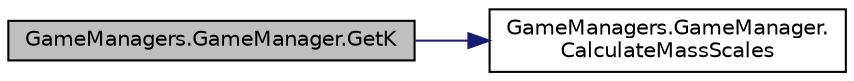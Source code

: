 digraph "GameManagers.GameManager.GetK"
{
 // INTERACTIVE_SVG=YES
 // LATEX_PDF_SIZE
  edge [fontname="Helvetica",fontsize="10",labelfontname="Helvetica",labelfontsize="10"];
  node [fontname="Helvetica",fontsize="10",shape=record];
  rankdir="LR";
  Node1 [label="GameManagers.GameManager.GetK",height=0.2,width=0.4,color="black", fillcolor="grey75", style="filled", fontcolor="black",tooltip="获取缩放系数"];
  Node1 -> Node2 [color="midnightblue",fontsize="10",style="solid",fontname="Helvetica"];
  Node2 [label="GameManagers.GameManager.\lCalculateMassScales",height=0.2,width=0.4,color="black", fillcolor="white", style="filled",URL="$class_game_managers_1_1_game_manager.html#ab809f66044771ece537c01978381610f",tooltip="计算质量缩放"];
}
